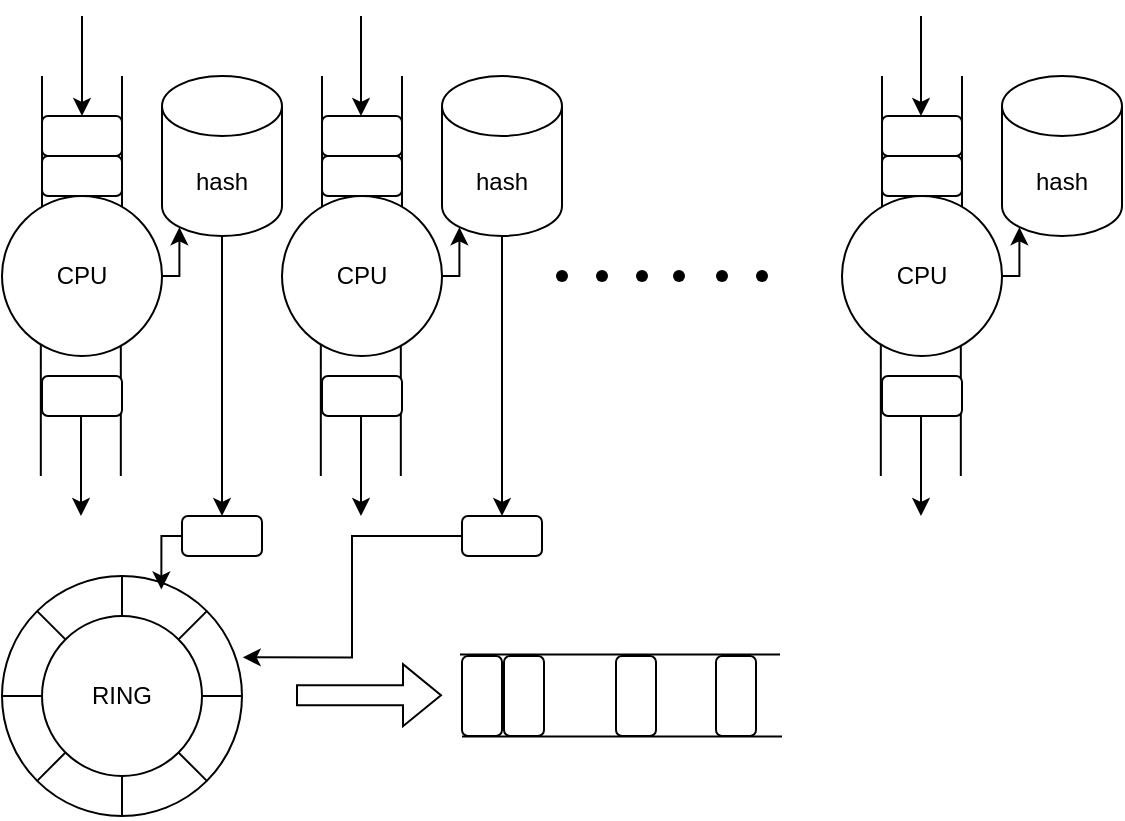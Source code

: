 <mxfile version="24.1.0" type="github">
  <diagram name="第 1 页" id="BEPfm012HWBrJYS6_Jwx">
    <mxGraphModel dx="622" dy="383" grid="1" gridSize="10" guides="1" tooltips="1" connect="1" arrows="1" fold="1" page="1" pageScale="1" pageWidth="827" pageHeight="1169" math="0" shadow="0">
      <root>
        <mxCell id="0" />
        <mxCell id="1" parent="0" />
        <mxCell id="gLAG2rnR0S7_-1BWrFD4-77" style="edgeStyle=orthogonalEdgeStyle;rounded=0;orthogonalLoop=1;jettySize=auto;html=1;exitX=0.5;exitY=1;exitDx=0;exitDy=0;exitPerimeter=0;entryX=0.5;entryY=0;entryDx=0;entryDy=0;" edge="1" parent="1" source="gLAG2rnR0S7_-1BWrFD4-24" target="gLAG2rnR0S7_-1BWrFD4-75">
          <mxGeometry relative="1" as="geometry" />
        </mxCell>
        <mxCell id="gLAG2rnR0S7_-1BWrFD4-24" value="hash" style="shape=cylinder3;whiteSpace=wrap;html=1;boundedLbl=1;backgroundOutline=1;size=15;" vertex="1" parent="1">
          <mxGeometry x="213" y="230" width="60" height="80" as="geometry" />
        </mxCell>
        <mxCell id="gLAG2rnR0S7_-1BWrFD4-42" value="" style="endArrow=none;html=1;rounded=0;" edge="1" parent="1">
          <mxGeometry width="50" height="50" relative="1" as="geometry">
            <mxPoint x="153" y="310" as="sourcePoint" />
            <mxPoint x="153" y="230" as="targetPoint" />
          </mxGeometry>
        </mxCell>
        <mxCell id="gLAG2rnR0S7_-1BWrFD4-43" value="" style="endArrow=none;html=1;rounded=0;" edge="1" parent="1">
          <mxGeometry width="50" height="50" relative="1" as="geometry">
            <mxPoint x="193" y="310" as="sourcePoint" />
            <mxPoint x="193" y="230" as="targetPoint" />
          </mxGeometry>
        </mxCell>
        <mxCell id="gLAG2rnR0S7_-1BWrFD4-44" value="" style="endArrow=none;html=1;rounded=0;" edge="1" parent="1">
          <mxGeometry width="50" height="50" relative="1" as="geometry">
            <mxPoint x="152.41" y="430" as="sourcePoint" />
            <mxPoint x="152.41" y="350" as="targetPoint" />
          </mxGeometry>
        </mxCell>
        <mxCell id="gLAG2rnR0S7_-1BWrFD4-45" value="" style="endArrow=none;html=1;rounded=0;" edge="1" parent="1">
          <mxGeometry width="50" height="50" relative="1" as="geometry">
            <mxPoint x="192.41" y="430" as="sourcePoint" />
            <mxPoint x="192.41" y="350" as="targetPoint" />
          </mxGeometry>
        </mxCell>
        <mxCell id="gLAG2rnR0S7_-1BWrFD4-46" value="CPU" style="ellipse;whiteSpace=wrap;html=1;aspect=fixed;" vertex="1" parent="1">
          <mxGeometry x="133" y="290" width="80" height="80" as="geometry" />
        </mxCell>
        <mxCell id="gLAG2rnR0S7_-1BWrFD4-47" value="" style="rounded=1;whiteSpace=wrap;html=1;" vertex="1" parent="1">
          <mxGeometry x="153" y="380" width="40" height="20" as="geometry" />
        </mxCell>
        <mxCell id="gLAG2rnR0S7_-1BWrFD4-48" value="" style="rounded=1;whiteSpace=wrap;html=1;" vertex="1" parent="1">
          <mxGeometry x="153" y="270" width="40" height="20" as="geometry" />
        </mxCell>
        <mxCell id="gLAG2rnR0S7_-1BWrFD4-49" value="" style="rounded=1;whiteSpace=wrap;html=1;" vertex="1" parent="1">
          <mxGeometry x="153" y="250" width="40" height="20" as="geometry" />
        </mxCell>
        <mxCell id="gLAG2rnR0S7_-1BWrFD4-50" style="edgeStyle=orthogonalEdgeStyle;rounded=0;orthogonalLoop=1;jettySize=auto;html=1;exitX=1;exitY=0.5;exitDx=0;exitDy=0;entryX=0.145;entryY=1;entryDx=0;entryDy=-4.35;entryPerimeter=0;" edge="1" parent="1" source="gLAG2rnR0S7_-1BWrFD4-46" target="gLAG2rnR0S7_-1BWrFD4-24">
          <mxGeometry relative="1" as="geometry" />
        </mxCell>
        <mxCell id="gLAG2rnR0S7_-1BWrFD4-51" value="" style="ellipse;whiteSpace=wrap;html=1;aspect=fixed;" vertex="1" parent="1">
          <mxGeometry x="133" y="480" width="120" height="120" as="geometry" />
        </mxCell>
        <mxCell id="gLAG2rnR0S7_-1BWrFD4-52" value="" style="endArrow=none;html=1;rounded=0;exitX=0;exitY=0;exitDx=0;exitDy=0;entryX=1;entryY=1;entryDx=0;entryDy=0;" edge="1" parent="1" source="gLAG2rnR0S7_-1BWrFD4-51" target="gLAG2rnR0S7_-1BWrFD4-51">
          <mxGeometry width="50" height="50" relative="1" as="geometry">
            <mxPoint x="294.5" y="370" as="sourcePoint" />
            <mxPoint x="344.5" y="320" as="targetPoint" />
          </mxGeometry>
        </mxCell>
        <mxCell id="gLAG2rnR0S7_-1BWrFD4-53" value="" style="endArrow=none;html=1;rounded=0;exitX=0;exitY=0.5;exitDx=0;exitDy=0;entryX=1;entryY=0.5;entryDx=0;entryDy=0;" edge="1" parent="1" source="gLAG2rnR0S7_-1BWrFD4-51" target="gLAG2rnR0S7_-1BWrFD4-51">
          <mxGeometry width="50" height="50" relative="1" as="geometry">
            <mxPoint x="304.5" y="380" as="sourcePoint" />
            <mxPoint x="354.5" y="330" as="targetPoint" />
          </mxGeometry>
        </mxCell>
        <mxCell id="gLAG2rnR0S7_-1BWrFD4-54" value="" style="endArrow=none;html=1;rounded=0;exitX=0.5;exitY=0;exitDx=0;exitDy=0;entryX=0.5;entryY=1;entryDx=0;entryDy=0;" edge="1" parent="1" source="gLAG2rnR0S7_-1BWrFD4-51" target="gLAG2rnR0S7_-1BWrFD4-51">
          <mxGeometry width="50" height="50" relative="1" as="geometry">
            <mxPoint x="304.5" y="380" as="sourcePoint" />
            <mxPoint x="354.5" y="330" as="targetPoint" />
          </mxGeometry>
        </mxCell>
        <mxCell id="gLAG2rnR0S7_-1BWrFD4-55" value="" style="endArrow=none;html=1;rounded=0;exitX=1;exitY=0;exitDx=0;exitDy=0;entryX=0;entryY=1;entryDx=0;entryDy=0;" edge="1" parent="1" source="gLAG2rnR0S7_-1BWrFD4-51" target="gLAG2rnR0S7_-1BWrFD4-51">
          <mxGeometry width="50" height="50" relative="1" as="geometry">
            <mxPoint x="314.5" y="390" as="sourcePoint" />
            <mxPoint x="364.5" y="340" as="targetPoint" />
          </mxGeometry>
        </mxCell>
        <mxCell id="gLAG2rnR0S7_-1BWrFD4-56" value="RING" style="ellipse;whiteSpace=wrap;html=1;aspect=fixed;" vertex="1" parent="1">
          <mxGeometry x="153" y="500" width="80" height="80" as="geometry" />
        </mxCell>
        <mxCell id="gLAG2rnR0S7_-1BWrFD4-75" value="" style="rounded=1;whiteSpace=wrap;html=1;" vertex="1" parent="1">
          <mxGeometry x="223" y="450" width="40" height="20" as="geometry" />
        </mxCell>
        <mxCell id="gLAG2rnR0S7_-1BWrFD4-139" style="edgeStyle=orthogonalEdgeStyle;rounded=0;orthogonalLoop=1;jettySize=auto;html=1;exitX=0.5;exitY=1;exitDx=0;exitDy=0;exitPerimeter=0;" edge="1" parent="1" source="gLAG2rnR0S7_-1BWrFD4-140">
          <mxGeometry relative="1" as="geometry">
            <mxPoint x="383" y="470" as="targetPoint" />
          </mxGeometry>
        </mxCell>
        <mxCell id="gLAG2rnR0S7_-1BWrFD4-78" value="hash" style="shape=cylinder3;whiteSpace=wrap;html=1;boundedLbl=1;backgroundOutline=1;size=15;" vertex="1" parent="1">
          <mxGeometry x="353" y="230" width="60" height="80" as="geometry" />
        </mxCell>
        <mxCell id="gLAG2rnR0S7_-1BWrFD4-79" value="" style="endArrow=none;html=1;rounded=0;" edge="1" parent="1">
          <mxGeometry width="50" height="50" relative="1" as="geometry">
            <mxPoint x="293" y="310" as="sourcePoint" />
            <mxPoint x="293" y="230" as="targetPoint" />
          </mxGeometry>
        </mxCell>
        <mxCell id="gLAG2rnR0S7_-1BWrFD4-80" value="" style="endArrow=none;html=1;rounded=0;" edge="1" parent="1">
          <mxGeometry width="50" height="50" relative="1" as="geometry">
            <mxPoint x="333" y="310" as="sourcePoint" />
            <mxPoint x="333" y="230" as="targetPoint" />
          </mxGeometry>
        </mxCell>
        <mxCell id="gLAG2rnR0S7_-1BWrFD4-81" value="" style="endArrow=none;html=1;rounded=0;" edge="1" parent="1">
          <mxGeometry width="50" height="50" relative="1" as="geometry">
            <mxPoint x="292.41" y="430" as="sourcePoint" />
            <mxPoint x="292.41" y="350" as="targetPoint" />
          </mxGeometry>
        </mxCell>
        <mxCell id="gLAG2rnR0S7_-1BWrFD4-82" value="" style="endArrow=none;html=1;rounded=0;" edge="1" parent="1">
          <mxGeometry width="50" height="50" relative="1" as="geometry">
            <mxPoint x="332.41" y="430" as="sourcePoint" />
            <mxPoint x="332.41" y="350" as="targetPoint" />
          </mxGeometry>
        </mxCell>
        <mxCell id="gLAG2rnR0S7_-1BWrFD4-83" value="CPU" style="ellipse;whiteSpace=wrap;html=1;aspect=fixed;" vertex="1" parent="1">
          <mxGeometry x="273" y="290" width="80" height="80" as="geometry" />
        </mxCell>
        <mxCell id="gLAG2rnR0S7_-1BWrFD4-84" value="" style="rounded=1;whiteSpace=wrap;html=1;" vertex="1" parent="1">
          <mxGeometry x="293" y="380" width="40" height="20" as="geometry" />
        </mxCell>
        <mxCell id="gLAG2rnR0S7_-1BWrFD4-85" value="" style="rounded=1;whiteSpace=wrap;html=1;" vertex="1" parent="1">
          <mxGeometry x="293" y="270" width="40" height="20" as="geometry" />
        </mxCell>
        <mxCell id="gLAG2rnR0S7_-1BWrFD4-86" value="" style="rounded=1;whiteSpace=wrap;html=1;" vertex="1" parent="1">
          <mxGeometry x="293" y="250" width="40" height="20" as="geometry" />
        </mxCell>
        <mxCell id="gLAG2rnR0S7_-1BWrFD4-87" style="edgeStyle=orthogonalEdgeStyle;rounded=0;orthogonalLoop=1;jettySize=auto;html=1;exitX=1;exitY=0.5;exitDx=0;exitDy=0;entryX=0.145;entryY=1;entryDx=0;entryDy=-4.35;entryPerimeter=0;" edge="1" parent="1" source="gLAG2rnR0S7_-1BWrFD4-83" target="gLAG2rnR0S7_-1BWrFD4-78">
          <mxGeometry relative="1" as="geometry" />
        </mxCell>
        <mxCell id="gLAG2rnR0S7_-1BWrFD4-109" value="hash" style="shape=cylinder3;whiteSpace=wrap;html=1;boundedLbl=1;backgroundOutline=1;size=15;" vertex="1" parent="1">
          <mxGeometry x="633" y="230" width="60" height="80" as="geometry" />
        </mxCell>
        <mxCell id="gLAG2rnR0S7_-1BWrFD4-110" value="" style="endArrow=none;html=1;rounded=0;" edge="1" parent="1">
          <mxGeometry width="50" height="50" relative="1" as="geometry">
            <mxPoint x="573" y="310" as="sourcePoint" />
            <mxPoint x="573" y="230" as="targetPoint" />
          </mxGeometry>
        </mxCell>
        <mxCell id="gLAG2rnR0S7_-1BWrFD4-111" value="" style="endArrow=none;html=1;rounded=0;" edge="1" parent="1">
          <mxGeometry width="50" height="50" relative="1" as="geometry">
            <mxPoint x="613" y="310" as="sourcePoint" />
            <mxPoint x="613" y="230" as="targetPoint" />
          </mxGeometry>
        </mxCell>
        <mxCell id="gLAG2rnR0S7_-1BWrFD4-112" value="" style="endArrow=none;html=1;rounded=0;" edge="1" parent="1">
          <mxGeometry width="50" height="50" relative="1" as="geometry">
            <mxPoint x="572.41" y="430" as="sourcePoint" />
            <mxPoint x="572.41" y="350" as="targetPoint" />
          </mxGeometry>
        </mxCell>
        <mxCell id="gLAG2rnR0S7_-1BWrFD4-113" value="" style="endArrow=none;html=1;rounded=0;" edge="1" parent="1">
          <mxGeometry width="50" height="50" relative="1" as="geometry">
            <mxPoint x="612.41" y="430" as="sourcePoint" />
            <mxPoint x="612.41" y="350" as="targetPoint" />
          </mxGeometry>
        </mxCell>
        <mxCell id="gLAG2rnR0S7_-1BWrFD4-114" value="CPU" style="ellipse;whiteSpace=wrap;html=1;aspect=fixed;" vertex="1" parent="1">
          <mxGeometry x="553" y="290" width="80" height="80" as="geometry" />
        </mxCell>
        <mxCell id="gLAG2rnR0S7_-1BWrFD4-115" value="" style="rounded=1;whiteSpace=wrap;html=1;" vertex="1" parent="1">
          <mxGeometry x="573" y="380" width="40" height="20" as="geometry" />
        </mxCell>
        <mxCell id="gLAG2rnR0S7_-1BWrFD4-116" value="" style="rounded=1;whiteSpace=wrap;html=1;" vertex="1" parent="1">
          <mxGeometry x="573" y="270" width="40" height="20" as="geometry" />
        </mxCell>
        <mxCell id="gLAG2rnR0S7_-1BWrFD4-117" value="" style="rounded=1;whiteSpace=wrap;html=1;" vertex="1" parent="1">
          <mxGeometry x="573" y="250" width="40" height="20" as="geometry" />
        </mxCell>
        <mxCell id="gLAG2rnR0S7_-1BWrFD4-118" style="edgeStyle=orthogonalEdgeStyle;rounded=0;orthogonalLoop=1;jettySize=auto;html=1;exitX=1;exitY=0.5;exitDx=0;exitDy=0;entryX=0.145;entryY=1;entryDx=0;entryDy=-4.35;entryPerimeter=0;" edge="1" parent="1" source="gLAG2rnR0S7_-1BWrFD4-114" target="gLAG2rnR0S7_-1BWrFD4-109">
          <mxGeometry relative="1" as="geometry" />
        </mxCell>
        <mxCell id="gLAG2rnR0S7_-1BWrFD4-119" value="" style="group" vertex="1" connectable="0" parent="1">
          <mxGeometry x="403" y="320" width="120" height="20" as="geometry" />
        </mxCell>
        <mxCell id="gLAG2rnR0S7_-1BWrFD4-120" value="" style="shape=waypoint;sketch=0;fillStyle=solid;size=6;pointerEvents=1;points=[];fillColor=none;resizable=0;rotatable=0;perimeter=centerPerimeter;snapToPoint=1;" vertex="1" parent="gLAG2rnR0S7_-1BWrFD4-119">
          <mxGeometry x="20" width="20" height="20" as="geometry" />
        </mxCell>
        <mxCell id="gLAG2rnR0S7_-1BWrFD4-121" value="" style="shape=waypoint;sketch=0;fillStyle=solid;size=6;pointerEvents=1;points=[];fillColor=none;resizable=0;rotatable=0;perimeter=centerPerimeter;snapToPoint=1;" vertex="1" parent="gLAG2rnR0S7_-1BWrFD4-119">
          <mxGeometry x="40" width="20" height="20" as="geometry" />
        </mxCell>
        <mxCell id="gLAG2rnR0S7_-1BWrFD4-122" value="" style="shape=waypoint;sketch=0;fillStyle=solid;size=6;pointerEvents=1;points=[];fillColor=none;resizable=0;rotatable=0;perimeter=centerPerimeter;snapToPoint=1;" vertex="1" parent="gLAG2rnR0S7_-1BWrFD4-119">
          <mxGeometry x="58.5" width="20" height="20" as="geometry" />
        </mxCell>
        <mxCell id="gLAG2rnR0S7_-1BWrFD4-123" value="" style="shape=waypoint;sketch=0;fillStyle=solid;size=6;pointerEvents=1;points=[];fillColor=none;resizable=0;rotatable=0;perimeter=centerPerimeter;snapToPoint=1;" vertex="1" parent="gLAG2rnR0S7_-1BWrFD4-119">
          <mxGeometry x="80" width="20" height="20" as="geometry" />
        </mxCell>
        <mxCell id="gLAG2rnR0S7_-1BWrFD4-124" value="" style="shape=waypoint;sketch=0;fillStyle=solid;size=6;pointerEvents=1;points=[];fillColor=none;resizable=0;rotatable=0;perimeter=centerPerimeter;snapToPoint=1;" vertex="1" parent="gLAG2rnR0S7_-1BWrFD4-119">
          <mxGeometry x="100" width="20" height="20" as="geometry" />
        </mxCell>
        <mxCell id="gLAG2rnR0S7_-1BWrFD4-125" value="" style="shape=waypoint;sketch=0;fillStyle=solid;size=6;pointerEvents=1;points=[];fillColor=none;resizable=0;rotatable=0;perimeter=centerPerimeter;snapToPoint=1;" vertex="1" parent="gLAG2rnR0S7_-1BWrFD4-119">
          <mxGeometry width="20" height="20" as="geometry" />
        </mxCell>
        <mxCell id="gLAG2rnR0S7_-1BWrFD4-130" value="" style="endArrow=classic;html=1;rounded=0;entryX=0.5;entryY=0;entryDx=0;entryDy=0;" edge="1" parent="1" target="gLAG2rnR0S7_-1BWrFD4-49">
          <mxGeometry width="50" height="50" relative="1" as="geometry">
            <mxPoint x="173" y="200" as="sourcePoint" />
            <mxPoint x="520" y="320" as="targetPoint" />
          </mxGeometry>
        </mxCell>
        <mxCell id="gLAG2rnR0S7_-1BWrFD4-132" value="" style="endArrow=classic;html=1;rounded=0;entryX=0.5;entryY=0;entryDx=0;entryDy=0;" edge="1" parent="1">
          <mxGeometry width="50" height="50" relative="1" as="geometry">
            <mxPoint x="312.5" y="200" as="sourcePoint" />
            <mxPoint x="312.5" y="250" as="targetPoint" />
          </mxGeometry>
        </mxCell>
        <mxCell id="gLAG2rnR0S7_-1BWrFD4-133" value="" style="endArrow=classic;html=1;rounded=0;entryX=0.5;entryY=0;entryDx=0;entryDy=0;" edge="1" parent="1">
          <mxGeometry width="50" height="50" relative="1" as="geometry">
            <mxPoint x="592.5" y="200" as="sourcePoint" />
            <mxPoint x="592.5" y="250" as="targetPoint" />
          </mxGeometry>
        </mxCell>
        <mxCell id="gLAG2rnR0S7_-1BWrFD4-135" value="" style="endArrow=classic;html=1;rounded=0;entryX=0.5;entryY=0;entryDx=0;entryDy=0;" edge="1" parent="1">
          <mxGeometry width="50" height="50" relative="1" as="geometry">
            <mxPoint x="172.5" y="400" as="sourcePoint" />
            <mxPoint x="172.5" y="450" as="targetPoint" />
          </mxGeometry>
        </mxCell>
        <mxCell id="gLAG2rnR0S7_-1BWrFD4-136" value="" style="endArrow=classic;html=1;rounded=0;entryX=0.5;entryY=0;entryDx=0;entryDy=0;" edge="1" parent="1">
          <mxGeometry width="50" height="50" relative="1" as="geometry">
            <mxPoint x="312.5" y="400" as="sourcePoint" />
            <mxPoint x="312.5" y="450" as="targetPoint" />
          </mxGeometry>
        </mxCell>
        <mxCell id="gLAG2rnR0S7_-1BWrFD4-137" value="" style="endArrow=classic;html=1;rounded=0;entryX=0.5;entryY=0;entryDx=0;entryDy=0;" edge="1" parent="1">
          <mxGeometry width="50" height="50" relative="1" as="geometry">
            <mxPoint x="592.5" y="400" as="sourcePoint" />
            <mxPoint x="592.5" y="450" as="targetPoint" />
          </mxGeometry>
        </mxCell>
        <mxCell id="gLAG2rnR0S7_-1BWrFD4-142" value="" style="edgeStyle=orthogonalEdgeStyle;rounded=0;orthogonalLoop=1;jettySize=auto;html=1;exitX=0.5;exitY=1;exitDx=0;exitDy=0;exitPerimeter=0;" edge="1" parent="1" source="gLAG2rnR0S7_-1BWrFD4-78" target="gLAG2rnR0S7_-1BWrFD4-140">
          <mxGeometry relative="1" as="geometry">
            <mxPoint x="383" y="470" as="targetPoint" />
            <mxPoint x="383" y="310" as="sourcePoint" />
          </mxGeometry>
        </mxCell>
        <mxCell id="gLAG2rnR0S7_-1BWrFD4-140" value="" style="rounded=1;whiteSpace=wrap;html=1;" vertex="1" parent="1">
          <mxGeometry x="363" y="450" width="40" height="20" as="geometry" />
        </mxCell>
        <mxCell id="gLAG2rnR0S7_-1BWrFD4-146" style="edgeStyle=orthogonalEdgeStyle;rounded=0;orthogonalLoop=1;jettySize=auto;html=1;exitX=0;exitY=0.5;exitDx=0;exitDy=0;entryX=0.664;entryY=0.056;entryDx=0;entryDy=0;entryPerimeter=0;" edge="1" parent="1" source="gLAG2rnR0S7_-1BWrFD4-75" target="gLAG2rnR0S7_-1BWrFD4-51">
          <mxGeometry relative="1" as="geometry" />
        </mxCell>
        <mxCell id="gLAG2rnR0S7_-1BWrFD4-148" style="edgeStyle=orthogonalEdgeStyle;rounded=0;orthogonalLoop=1;jettySize=auto;html=1;exitX=0;exitY=0.5;exitDx=0;exitDy=0;entryX=1.003;entryY=0.339;entryDx=0;entryDy=0;entryPerimeter=0;" edge="1" parent="1" source="gLAG2rnR0S7_-1BWrFD4-140" target="gLAG2rnR0S7_-1BWrFD4-51">
          <mxGeometry relative="1" as="geometry" />
        </mxCell>
        <mxCell id="gLAG2rnR0S7_-1BWrFD4-150" value="" style="endArrow=none;html=1;rounded=0;" edge="1" parent="1">
          <mxGeometry width="50" height="50" relative="1" as="geometry">
            <mxPoint x="362" y="519.29" as="sourcePoint" />
            <mxPoint x="522" y="519.29" as="targetPoint" />
          </mxGeometry>
        </mxCell>
        <mxCell id="gLAG2rnR0S7_-1BWrFD4-151" value="" style="endArrow=none;html=1;rounded=0;" edge="1" parent="1">
          <mxGeometry width="50" height="50" relative="1" as="geometry">
            <mxPoint x="363" y="560.29" as="sourcePoint" />
            <mxPoint x="523" y="560.29" as="targetPoint" />
          </mxGeometry>
        </mxCell>
        <mxCell id="gLAG2rnR0S7_-1BWrFD4-160" value="" style="rounded=1;whiteSpace=wrap;html=1;rotation=90;" vertex="1" parent="1">
          <mxGeometry x="374" y="530" width="40" height="20" as="geometry" />
        </mxCell>
        <mxCell id="gLAG2rnR0S7_-1BWrFD4-161" value="" style="rounded=1;whiteSpace=wrap;html=1;rotation=90;" vertex="1" parent="1">
          <mxGeometry x="430" y="530" width="40" height="20" as="geometry" />
        </mxCell>
        <mxCell id="gLAG2rnR0S7_-1BWrFD4-162" value="" style="rounded=1;whiteSpace=wrap;html=1;rotation=90;" vertex="1" parent="1">
          <mxGeometry x="353" y="530" width="40" height="20" as="geometry" />
        </mxCell>
        <mxCell id="gLAG2rnR0S7_-1BWrFD4-163" value="" style="rounded=1;whiteSpace=wrap;html=1;rotation=90;" vertex="1" parent="1">
          <mxGeometry x="480" y="530" width="40" height="20" as="geometry" />
        </mxCell>
        <mxCell id="gLAG2rnR0S7_-1BWrFD4-167" value="" style="shape=flexArrow;endArrow=classic;html=1;rounded=0;" edge="1" parent="1">
          <mxGeometry width="50" height="50" relative="1" as="geometry">
            <mxPoint x="280" y="539.58" as="sourcePoint" />
            <mxPoint x="353" y="539.58" as="targetPoint" />
          </mxGeometry>
        </mxCell>
      </root>
    </mxGraphModel>
  </diagram>
</mxfile>

